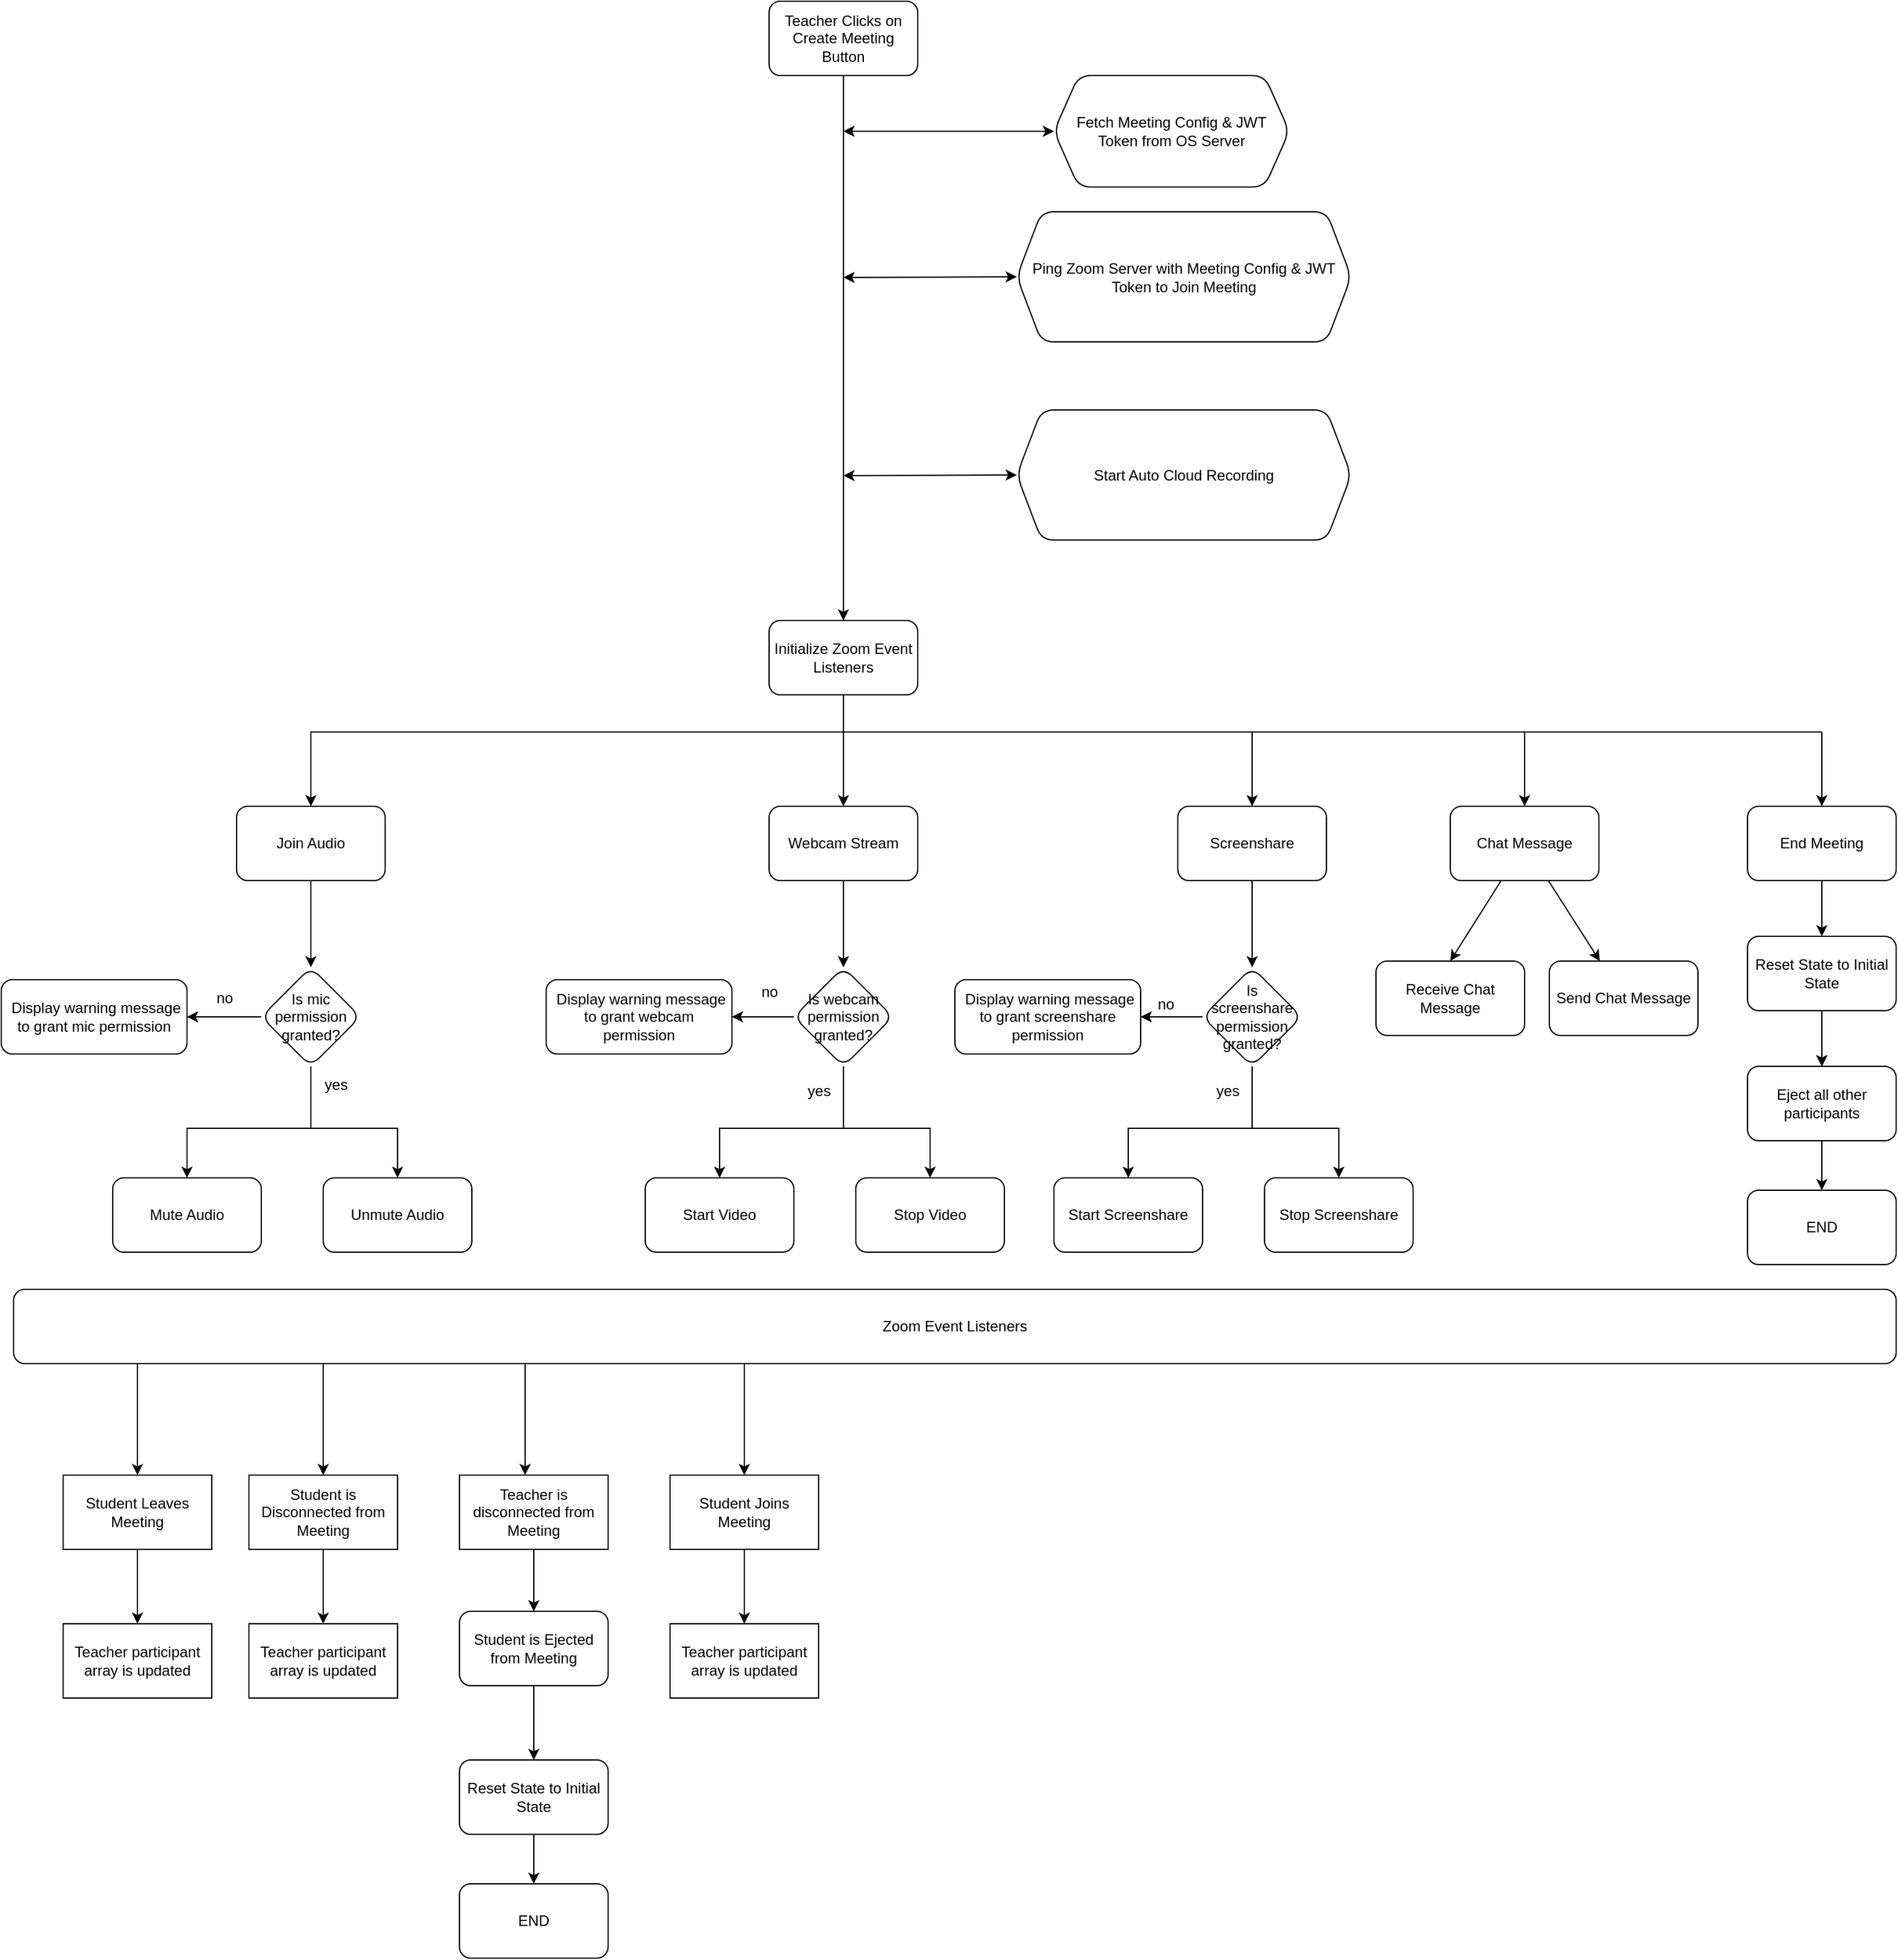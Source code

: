 <mxfile version="20.5.3" type="github">
  <diagram id="C5RBs43oDa-KdzZeNtuy" name="Page-1">
    <mxGraphModel dx="1912" dy="563" grid="1" gridSize="10" guides="1" tooltips="1" connect="1" arrows="1" fold="1" page="1" pageScale="1" pageWidth="827" pageHeight="1169" math="0" shadow="0">
      <root>
        <mxCell id="WIyWlLk6GJQsqaUBKTNV-0" />
        <mxCell id="WIyWlLk6GJQsqaUBKTNV-1" parent="WIyWlLk6GJQsqaUBKTNV-0" />
        <mxCell id="AsPRY3zJ-Fo1aaxWGssk-0" value="" style="edgeStyle=none;rounded=0;orthogonalLoop=1;jettySize=auto;html=1;entryX=0.5;entryY=0;entryDx=0;entryDy=0;" edge="1" parent="WIyWlLk6GJQsqaUBKTNV-1" source="AsPRY3zJ-Fo1aaxWGssk-1" target="AsPRY3zJ-Fo1aaxWGssk-44">
          <mxGeometry relative="1" as="geometry">
            <mxPoint x="250" y="360" as="targetPoint" />
          </mxGeometry>
        </mxCell>
        <mxCell id="AsPRY3zJ-Fo1aaxWGssk-1" value="Teacher Clicks on Create Meeting Button" style="rounded=1;whiteSpace=wrap;html=1;" vertex="1" parent="WIyWlLk6GJQsqaUBKTNV-1">
          <mxGeometry x="190" y="30" width="120" height="60" as="geometry" />
        </mxCell>
        <mxCell id="AsPRY3zJ-Fo1aaxWGssk-2" value="Fetch Meeting Config &amp;amp; JWT Token from OS Server" style="shape=hexagon;perimeter=hexagonPerimeter2;whiteSpace=wrap;html=1;fixedSize=1;rounded=1;" vertex="1" parent="WIyWlLk6GJQsqaUBKTNV-1">
          <mxGeometry x="420" y="90" width="190" height="90" as="geometry" />
        </mxCell>
        <mxCell id="AsPRY3zJ-Fo1aaxWGssk-3" value="Ping Zoom Server with Meeting Config &amp;amp; JWT Token to Join Meeting" style="shape=hexagon;perimeter=hexagonPerimeter2;whiteSpace=wrap;html=1;fixedSize=1;rounded=1;" vertex="1" parent="WIyWlLk6GJQsqaUBKTNV-1">
          <mxGeometry x="390" y="200" width="270" height="105" as="geometry" />
        </mxCell>
        <mxCell id="AsPRY3zJ-Fo1aaxWGssk-4" value="" style="edgeStyle=none;rounded=0;orthogonalLoop=1;jettySize=auto;html=1;" edge="1" parent="WIyWlLk6GJQsqaUBKTNV-1" target="AsPRY3zJ-Fo1aaxWGssk-9">
          <mxGeometry relative="1" as="geometry">
            <mxPoint x="290" y="400" as="sourcePoint" />
          </mxGeometry>
        </mxCell>
        <mxCell id="AsPRY3zJ-Fo1aaxWGssk-5" value="" style="edgeStyle=none;rounded=0;orthogonalLoop=1;jettySize=auto;html=1;" edge="1" parent="WIyWlLk6GJQsqaUBKTNV-1" target="AsPRY3zJ-Fo1aaxWGssk-15">
          <mxGeometry relative="1" as="geometry">
            <mxPoint x="250" y="440" as="sourcePoint" />
          </mxGeometry>
        </mxCell>
        <mxCell id="AsPRY3zJ-Fo1aaxWGssk-8" value="" style="edgeStyle=none;rounded=0;orthogonalLoop=1;jettySize=auto;html=1;" edge="1" parent="WIyWlLk6GJQsqaUBKTNV-1" target="AsPRY3zJ-Fo1aaxWGssk-41">
          <mxGeometry relative="1" as="geometry">
            <mxPoint x="530" y="400" as="sourcePoint" />
          </mxGeometry>
        </mxCell>
        <mxCell id="AsPRY3zJ-Fo1aaxWGssk-11" value="" style="edgeStyle=none;rounded=0;orthogonalLoop=1;jettySize=auto;html=1;" edge="1" parent="WIyWlLk6GJQsqaUBKTNV-1" target="AsPRY3zJ-Fo1aaxWGssk-13">
          <mxGeometry relative="1" as="geometry">
            <mxPoint x="1040" y="620" as="sourcePoint" />
            <Array as="points">
              <mxPoint x="-180" y="620" />
            </Array>
          </mxGeometry>
        </mxCell>
        <mxCell id="AsPRY3zJ-Fo1aaxWGssk-12" value="" style="edgeStyle=none;rounded=0;orthogonalLoop=1;jettySize=auto;html=1;" edge="1" parent="WIyWlLk6GJQsqaUBKTNV-1" source="AsPRY3zJ-Fo1aaxWGssk-13" target="AsPRY3zJ-Fo1aaxWGssk-30">
          <mxGeometry relative="1" as="geometry" />
        </mxCell>
        <mxCell id="AsPRY3zJ-Fo1aaxWGssk-13" value="Join Audio" style="whiteSpace=wrap;html=1;rounded=1;" vertex="1" parent="WIyWlLk6GJQsqaUBKTNV-1">
          <mxGeometry x="-240" y="680" width="120" height="60" as="geometry" />
        </mxCell>
        <mxCell id="AsPRY3zJ-Fo1aaxWGssk-14" value="" style="edgeStyle=none;rounded=0;orthogonalLoop=1;jettySize=auto;html=1;" edge="1" parent="WIyWlLk6GJQsqaUBKTNV-1" source="AsPRY3zJ-Fo1aaxWGssk-15">
          <mxGeometry relative="1" as="geometry">
            <mxPoint x="250" y="810" as="targetPoint" />
          </mxGeometry>
        </mxCell>
        <mxCell id="AsPRY3zJ-Fo1aaxWGssk-15" value="Webcam Stream" style="rounded=1;whiteSpace=wrap;html=1;" vertex="1" parent="WIyWlLk6GJQsqaUBKTNV-1">
          <mxGeometry x="190" y="680" width="120" height="60" as="geometry" />
        </mxCell>
        <mxCell id="AsPRY3zJ-Fo1aaxWGssk-16" value="" style="edgeStyle=none;rounded=0;orthogonalLoop=1;jettySize=auto;html=1;" edge="1" parent="WIyWlLk6GJQsqaUBKTNV-1" source="AsPRY3zJ-Fo1aaxWGssk-18" target="AsPRY3zJ-Fo1aaxWGssk-35">
          <mxGeometry relative="1" as="geometry" />
        </mxCell>
        <mxCell id="AsPRY3zJ-Fo1aaxWGssk-17" value="" style="edgeStyle=none;rounded=0;orthogonalLoop=1;jettySize=auto;html=1;" edge="1" parent="WIyWlLk6GJQsqaUBKTNV-1" target="AsPRY3zJ-Fo1aaxWGssk-18">
          <mxGeometry relative="1" as="geometry">
            <mxPoint x="800" y="620" as="sourcePoint" />
          </mxGeometry>
        </mxCell>
        <mxCell id="AsPRY3zJ-Fo1aaxWGssk-18" value="Chat Message" style="rounded=1;whiteSpace=wrap;html=1;" vertex="1" parent="WIyWlLk6GJQsqaUBKTNV-1">
          <mxGeometry x="740" y="680" width="120" height="60" as="geometry" />
        </mxCell>
        <mxCell id="AsPRY3zJ-Fo1aaxWGssk-20" value="" style="endArrow=classic;html=1;rounded=0;startArrow=none;" edge="1" parent="WIyWlLk6GJQsqaUBKTNV-1" source="AsPRY3zJ-Fo1aaxWGssk-23">
          <mxGeometry width="50" height="50" relative="1" as="geometry">
            <mxPoint x="480" y="750" as="sourcePoint" />
            <mxPoint x="530" y="700" as="targetPoint" />
          </mxGeometry>
        </mxCell>
        <mxCell id="AsPRY3zJ-Fo1aaxWGssk-21" value="" style="edgeStyle=none;rounded=0;orthogonalLoop=1;jettySize=auto;html=1;" edge="1" parent="WIyWlLk6GJQsqaUBKTNV-1" source="AsPRY3zJ-Fo1aaxWGssk-23">
          <mxGeometry relative="1" as="geometry">
            <mxPoint x="580" y="810" as="targetPoint" />
          </mxGeometry>
        </mxCell>
        <mxCell id="AsPRY3zJ-Fo1aaxWGssk-22" value="" style="edgeStyle=none;rounded=0;orthogonalLoop=1;jettySize=auto;html=1;" edge="1" parent="WIyWlLk6GJQsqaUBKTNV-1" target="AsPRY3zJ-Fo1aaxWGssk-23">
          <mxGeometry relative="1" as="geometry">
            <mxPoint x="580" y="620" as="sourcePoint" />
          </mxGeometry>
        </mxCell>
        <mxCell id="AsPRY3zJ-Fo1aaxWGssk-23" value="Screenshare" style="rounded=1;whiteSpace=wrap;html=1;" vertex="1" parent="WIyWlLk6GJQsqaUBKTNV-1">
          <mxGeometry x="520" y="680" width="120" height="60" as="geometry" />
        </mxCell>
        <mxCell id="AsPRY3zJ-Fo1aaxWGssk-24" value="" style="edgeStyle=none;rounded=0;orthogonalLoop=1;jettySize=auto;html=1;" edge="1" parent="WIyWlLk6GJQsqaUBKTNV-1" source="AsPRY3zJ-Fo1aaxWGssk-26" target="AsPRY3zJ-Fo1aaxWGssk-38">
          <mxGeometry relative="1" as="geometry" />
        </mxCell>
        <mxCell id="AsPRY3zJ-Fo1aaxWGssk-25" value="" style="edgeStyle=none;rounded=0;orthogonalLoop=1;jettySize=auto;html=1;" edge="1" parent="WIyWlLk6GJQsqaUBKTNV-1" target="AsPRY3zJ-Fo1aaxWGssk-26">
          <mxGeometry relative="1" as="geometry">
            <mxPoint x="1040" y="620" as="sourcePoint" />
          </mxGeometry>
        </mxCell>
        <mxCell id="AsPRY3zJ-Fo1aaxWGssk-26" value="End Meeting" style="rounded=1;whiteSpace=wrap;html=1;" vertex="1" parent="WIyWlLk6GJQsqaUBKTNV-1">
          <mxGeometry x="980" y="680" width="120" height="60" as="geometry" />
        </mxCell>
        <mxCell id="AsPRY3zJ-Fo1aaxWGssk-27" value="" style="endArrow=classic;startArrow=classic;html=1;rounded=0;entryX=0;entryY=0.5;entryDx=0;entryDy=0;" edge="1" parent="WIyWlLk6GJQsqaUBKTNV-1" target="AsPRY3zJ-Fo1aaxWGssk-2">
          <mxGeometry width="50" height="50" relative="1" as="geometry">
            <mxPoint x="250" y="135.0" as="sourcePoint" />
            <mxPoint x="360" y="110" as="targetPoint" />
          </mxGeometry>
        </mxCell>
        <mxCell id="AsPRY3zJ-Fo1aaxWGssk-28" value="" style="endArrow=classic;startArrow=classic;html=1;rounded=0;entryX=0;entryY=0.5;entryDx=0;entryDy=0;" edge="1" parent="WIyWlLk6GJQsqaUBKTNV-1" target="AsPRY3zJ-Fo1aaxWGssk-3">
          <mxGeometry width="50" height="50" relative="1" as="geometry">
            <mxPoint x="250" y="253" as="sourcePoint" />
            <mxPoint x="350" y="230" as="targetPoint" />
          </mxGeometry>
        </mxCell>
        <mxCell id="AsPRY3zJ-Fo1aaxWGssk-29" value="" style="edgeStyle=orthogonalEdgeStyle;rounded=0;orthogonalLoop=1;jettySize=auto;html=1;" edge="1" parent="WIyWlLk6GJQsqaUBKTNV-1" source="AsPRY3zJ-Fo1aaxWGssk-30" target="AsPRY3zJ-Fo1aaxWGssk-46">
          <mxGeometry relative="1" as="geometry" />
        </mxCell>
        <mxCell id="AsPRY3zJ-Fo1aaxWGssk-30" value="Is mic permission granted?" style="rhombus;whiteSpace=wrap;html=1;rounded=1;" vertex="1" parent="WIyWlLk6GJQsqaUBKTNV-1">
          <mxGeometry x="-220" y="810" width="80" height="80" as="geometry" />
        </mxCell>
        <mxCell id="AsPRY3zJ-Fo1aaxWGssk-31" value="" style="edgeStyle=orthogonalEdgeStyle;rounded=0;orthogonalLoop=1;jettySize=auto;html=1;" edge="1" parent="WIyWlLk6GJQsqaUBKTNV-1" target="AsPRY3zJ-Fo1aaxWGssk-32">
          <mxGeometry relative="1" as="geometry">
            <mxPoint x="-130" y="940" as="sourcePoint" />
            <Array as="points">
              <mxPoint x="-280" y="940" />
            </Array>
          </mxGeometry>
        </mxCell>
        <mxCell id="AsPRY3zJ-Fo1aaxWGssk-32" value="Mute Audio" style="whiteSpace=wrap;html=1;rounded=1;" vertex="1" parent="WIyWlLk6GJQsqaUBKTNV-1">
          <mxGeometry x="-340" y="980" width="120" height="60" as="geometry" />
        </mxCell>
        <mxCell id="AsPRY3zJ-Fo1aaxWGssk-33" value="" style="edgeStyle=orthogonalEdgeStyle;rounded=0;orthogonalLoop=1;jettySize=auto;html=1;" edge="1" parent="WIyWlLk6GJQsqaUBKTNV-1" source="AsPRY3zJ-Fo1aaxWGssk-30" target="AsPRY3zJ-Fo1aaxWGssk-34">
          <mxGeometry relative="1" as="geometry">
            <Array as="points">
              <mxPoint x="-180" y="940" />
              <mxPoint x="-110" y="940" />
            </Array>
          </mxGeometry>
        </mxCell>
        <mxCell id="AsPRY3zJ-Fo1aaxWGssk-34" value="Unmute Audio" style="rounded=1;whiteSpace=wrap;html=1;" vertex="1" parent="WIyWlLk6GJQsqaUBKTNV-1">
          <mxGeometry x="-170" y="980" width="120" height="60" as="geometry" />
        </mxCell>
        <mxCell id="AsPRY3zJ-Fo1aaxWGssk-35" value="Send Chat Message" style="rounded=1;whiteSpace=wrap;html=1;" vertex="1" parent="WIyWlLk6GJQsqaUBKTNV-1">
          <mxGeometry x="820" y="805" width="120" height="60" as="geometry" />
        </mxCell>
        <mxCell id="AsPRY3zJ-Fo1aaxWGssk-36" value="Receive Chat Message" style="whiteSpace=wrap;html=1;rounded=1;" vertex="1" parent="WIyWlLk6GJQsqaUBKTNV-1">
          <mxGeometry x="680" y="805" width="120" height="60" as="geometry" />
        </mxCell>
        <mxCell id="AsPRY3zJ-Fo1aaxWGssk-92" value="" style="edgeStyle=orthogonalEdgeStyle;rounded=0;orthogonalLoop=1;jettySize=auto;html=1;" edge="1" parent="WIyWlLk6GJQsqaUBKTNV-1" source="AsPRY3zJ-Fo1aaxWGssk-38" target="AsPRY3zJ-Fo1aaxWGssk-91">
          <mxGeometry relative="1" as="geometry" />
        </mxCell>
        <mxCell id="AsPRY3zJ-Fo1aaxWGssk-38" value="Reset State to Initial State" style="rounded=1;whiteSpace=wrap;html=1;" vertex="1" parent="WIyWlLk6GJQsqaUBKTNV-1">
          <mxGeometry x="980" y="785" width="120" height="60" as="geometry" />
        </mxCell>
        <mxCell id="AsPRY3zJ-Fo1aaxWGssk-39" value="" style="endArrow=classic;html=1;rounded=0;entryX=0.5;entryY=0;entryDx=0;entryDy=0;" edge="1" parent="WIyWlLk6GJQsqaUBKTNV-1" source="AsPRY3zJ-Fo1aaxWGssk-18" target="AsPRY3zJ-Fo1aaxWGssk-36">
          <mxGeometry width="50" height="50" relative="1" as="geometry">
            <mxPoint x="750" y="750" as="sourcePoint" />
            <mxPoint x="700" y="800" as="targetPoint" />
          </mxGeometry>
        </mxCell>
        <mxCell id="AsPRY3zJ-Fo1aaxWGssk-40" value="" style="edgeStyle=none;rounded=0;orthogonalLoop=1;jettySize=auto;html=1;" edge="1" parent="WIyWlLk6GJQsqaUBKTNV-1" target="AsPRY3zJ-Fo1aaxWGssk-42">
          <mxGeometry relative="1" as="geometry">
            <mxPoint x="710.0" y="400" as="sourcePoint" />
          </mxGeometry>
        </mxCell>
        <mxCell id="AsPRY3zJ-Fo1aaxWGssk-43" value="END" style="rounded=1;whiteSpace=wrap;html=1;" vertex="1" parent="WIyWlLk6GJQsqaUBKTNV-1">
          <mxGeometry x="980" y="990" width="120" height="60" as="geometry" />
        </mxCell>
        <mxCell id="AsPRY3zJ-Fo1aaxWGssk-44" value="Initialize Zoom Event Listeners" style="whiteSpace=wrap;html=1;rounded=1;" vertex="1" parent="WIyWlLk6GJQsqaUBKTNV-1">
          <mxGeometry x="190" y="530" width="120" height="60" as="geometry" />
        </mxCell>
        <mxCell id="AsPRY3zJ-Fo1aaxWGssk-45" value="yes" style="text;html=1;align=center;verticalAlign=middle;resizable=0;points=[];autosize=1;strokeColor=none;fillColor=none;" vertex="1" parent="WIyWlLk6GJQsqaUBKTNV-1">
          <mxGeometry x="-180" y="890" width="40" height="30" as="geometry" />
        </mxCell>
        <mxCell id="AsPRY3zJ-Fo1aaxWGssk-46" value="&lt;span style=&quot;white-space: pre;&quot;&gt; &lt;/span&gt;Display warning message to grant mic permission" style="whiteSpace=wrap;html=1;rounded=1;" vertex="1" parent="WIyWlLk6GJQsqaUBKTNV-1">
          <mxGeometry x="-430" y="820" width="150" height="60" as="geometry" />
        </mxCell>
        <mxCell id="AsPRY3zJ-Fo1aaxWGssk-47" value="no" style="text;html=1;align=center;verticalAlign=middle;resizable=0;points=[];autosize=1;strokeColor=none;fillColor=none;" vertex="1" parent="WIyWlLk6GJQsqaUBKTNV-1">
          <mxGeometry x="-270" y="820" width="40" height="30" as="geometry" />
        </mxCell>
        <mxCell id="AsPRY3zJ-Fo1aaxWGssk-48" value="" style="edgeStyle=orthogonalEdgeStyle;rounded=0;orthogonalLoop=1;jettySize=auto;html=1;" edge="1" parent="WIyWlLk6GJQsqaUBKTNV-1" source="AsPRY3zJ-Fo1aaxWGssk-49" target="AsPRY3zJ-Fo1aaxWGssk-56">
          <mxGeometry relative="1" as="geometry" />
        </mxCell>
        <mxCell id="AsPRY3zJ-Fo1aaxWGssk-49" value="Is webcam permission granted?" style="rhombus;whiteSpace=wrap;html=1;rounded=1;" vertex="1" parent="WIyWlLk6GJQsqaUBKTNV-1">
          <mxGeometry x="210" y="810" width="80" height="80" as="geometry" />
        </mxCell>
        <mxCell id="AsPRY3zJ-Fo1aaxWGssk-50" value="" style="edgeStyle=orthogonalEdgeStyle;rounded=0;orthogonalLoop=1;jettySize=auto;html=1;" edge="1" parent="WIyWlLk6GJQsqaUBKTNV-1" target="AsPRY3zJ-Fo1aaxWGssk-51">
          <mxGeometry relative="1" as="geometry">
            <mxPoint x="250" y="940" as="sourcePoint" />
            <Array as="points">
              <mxPoint x="150" y="950" />
              <mxPoint x="150" y="950" />
            </Array>
          </mxGeometry>
        </mxCell>
        <mxCell id="AsPRY3zJ-Fo1aaxWGssk-51" value="Start Video" style="whiteSpace=wrap;html=1;rounded=1;" vertex="1" parent="WIyWlLk6GJQsqaUBKTNV-1">
          <mxGeometry x="90" y="980" width="120" height="60" as="geometry" />
        </mxCell>
        <mxCell id="AsPRY3zJ-Fo1aaxWGssk-52" value="" style="edgeStyle=orthogonalEdgeStyle;rounded=0;orthogonalLoop=1;jettySize=auto;html=1;" edge="1" parent="WIyWlLk6GJQsqaUBKTNV-1" source="AsPRY3zJ-Fo1aaxWGssk-49" target="AsPRY3zJ-Fo1aaxWGssk-53">
          <mxGeometry relative="1" as="geometry">
            <Array as="points">
              <mxPoint x="250" y="940" />
              <mxPoint x="320" y="940" />
            </Array>
          </mxGeometry>
        </mxCell>
        <mxCell id="AsPRY3zJ-Fo1aaxWGssk-53" value="Stop Video" style="rounded=1;whiteSpace=wrap;html=1;" vertex="1" parent="WIyWlLk6GJQsqaUBKTNV-1">
          <mxGeometry x="260" y="980" width="120" height="60" as="geometry" />
        </mxCell>
        <mxCell id="AsPRY3zJ-Fo1aaxWGssk-54" value="" style="endArrow=none;html=1;rounded=0;entryX=0.5;entryY=1;entryDx=0;entryDy=0;" edge="1" parent="WIyWlLk6GJQsqaUBKTNV-1" target="AsPRY3zJ-Fo1aaxWGssk-49">
          <mxGeometry width="50" height="50" relative="1" as="geometry">
            <mxPoint x="250" y="940" as="sourcePoint" />
            <mxPoint x="280" y="920" as="targetPoint" />
          </mxGeometry>
        </mxCell>
        <mxCell id="AsPRY3zJ-Fo1aaxWGssk-55" value="yes" style="text;html=1;align=center;verticalAlign=middle;resizable=0;points=[];autosize=1;strokeColor=none;fillColor=none;" vertex="1" parent="WIyWlLk6GJQsqaUBKTNV-1">
          <mxGeometry x="210" y="895" width="40" height="30" as="geometry" />
        </mxCell>
        <mxCell id="AsPRY3zJ-Fo1aaxWGssk-56" value="&lt;span style=&quot;white-space: pre;&quot;&gt; &lt;/span&gt;Display warning message to grant webcam permission" style="whiteSpace=wrap;html=1;rounded=1;" vertex="1" parent="WIyWlLk6GJQsqaUBKTNV-1">
          <mxGeometry x="10" y="820" width="150" height="60" as="geometry" />
        </mxCell>
        <mxCell id="AsPRY3zJ-Fo1aaxWGssk-57" value="no" style="text;html=1;align=center;verticalAlign=middle;resizable=0;points=[];autosize=1;strokeColor=none;fillColor=none;" vertex="1" parent="WIyWlLk6GJQsqaUBKTNV-1">
          <mxGeometry x="170" y="815" width="40" height="30" as="geometry" />
        </mxCell>
        <mxCell id="AsPRY3zJ-Fo1aaxWGssk-58" value="" style="edgeStyle=orthogonalEdgeStyle;rounded=0;orthogonalLoop=1;jettySize=auto;html=1;" edge="1" parent="WIyWlLk6GJQsqaUBKTNV-1" source="AsPRY3zJ-Fo1aaxWGssk-59" target="AsPRY3zJ-Fo1aaxWGssk-66">
          <mxGeometry relative="1" as="geometry" />
        </mxCell>
        <mxCell id="AsPRY3zJ-Fo1aaxWGssk-59" value="Is screenshare permission granted?" style="rhombus;whiteSpace=wrap;html=1;rounded=1;" vertex="1" parent="WIyWlLk6GJQsqaUBKTNV-1">
          <mxGeometry x="540" y="810" width="80" height="80" as="geometry" />
        </mxCell>
        <mxCell id="AsPRY3zJ-Fo1aaxWGssk-60" value="" style="edgeStyle=orthogonalEdgeStyle;rounded=0;orthogonalLoop=1;jettySize=auto;html=1;" edge="1" parent="WIyWlLk6GJQsqaUBKTNV-1" target="AsPRY3zJ-Fo1aaxWGssk-61">
          <mxGeometry relative="1" as="geometry">
            <mxPoint x="580" y="940" as="sourcePoint" />
            <Array as="points">
              <mxPoint x="480" y="950" />
              <mxPoint x="480" y="950" />
            </Array>
          </mxGeometry>
        </mxCell>
        <mxCell id="AsPRY3zJ-Fo1aaxWGssk-61" value="Start Screenshare" style="whiteSpace=wrap;html=1;rounded=1;" vertex="1" parent="WIyWlLk6GJQsqaUBKTNV-1">
          <mxGeometry x="420" y="980" width="120" height="60" as="geometry" />
        </mxCell>
        <mxCell id="AsPRY3zJ-Fo1aaxWGssk-62" value="" style="edgeStyle=orthogonalEdgeStyle;rounded=0;orthogonalLoop=1;jettySize=auto;html=1;" edge="1" parent="WIyWlLk6GJQsqaUBKTNV-1" source="AsPRY3zJ-Fo1aaxWGssk-59" target="AsPRY3zJ-Fo1aaxWGssk-63">
          <mxGeometry relative="1" as="geometry">
            <Array as="points">
              <mxPoint x="580" y="940" />
              <mxPoint x="650" y="940" />
            </Array>
          </mxGeometry>
        </mxCell>
        <mxCell id="AsPRY3zJ-Fo1aaxWGssk-63" value="Stop Screenshare" style="rounded=1;whiteSpace=wrap;html=1;" vertex="1" parent="WIyWlLk6GJQsqaUBKTNV-1">
          <mxGeometry x="590" y="980" width="120" height="60" as="geometry" />
        </mxCell>
        <mxCell id="AsPRY3zJ-Fo1aaxWGssk-64" value="" style="endArrow=none;html=1;rounded=0;entryX=0.5;entryY=1;entryDx=0;entryDy=0;" edge="1" parent="WIyWlLk6GJQsqaUBKTNV-1" target="AsPRY3zJ-Fo1aaxWGssk-59">
          <mxGeometry width="50" height="50" relative="1" as="geometry">
            <mxPoint x="580" y="940" as="sourcePoint" />
            <mxPoint x="610" y="920" as="targetPoint" />
          </mxGeometry>
        </mxCell>
        <mxCell id="AsPRY3zJ-Fo1aaxWGssk-65" value="yes" style="text;html=1;align=center;verticalAlign=middle;resizable=0;points=[];autosize=1;strokeColor=none;fillColor=none;" vertex="1" parent="WIyWlLk6GJQsqaUBKTNV-1">
          <mxGeometry x="540" y="895" width="40" height="30" as="geometry" />
        </mxCell>
        <mxCell id="AsPRY3zJ-Fo1aaxWGssk-66" value="&lt;span style=&quot;white-space: pre;&quot;&gt; &lt;/span&gt;Display warning message to grant screenshare permission" style="whiteSpace=wrap;html=1;rounded=1;" vertex="1" parent="WIyWlLk6GJQsqaUBKTNV-1">
          <mxGeometry x="340" y="820" width="150" height="60" as="geometry" />
        </mxCell>
        <mxCell id="AsPRY3zJ-Fo1aaxWGssk-67" value="no" style="text;html=1;align=center;verticalAlign=middle;resizable=0;points=[];autosize=1;strokeColor=none;fillColor=none;" vertex="1" parent="WIyWlLk6GJQsqaUBKTNV-1">
          <mxGeometry x="490" y="825" width="40" height="30" as="geometry" />
        </mxCell>
        <mxCell id="AsPRY3zJ-Fo1aaxWGssk-95" value="" style="edgeStyle=orthogonalEdgeStyle;rounded=0;orthogonalLoop=1;jettySize=auto;html=1;" edge="1" parent="WIyWlLk6GJQsqaUBKTNV-1" source="AsPRY3zJ-Fo1aaxWGssk-70" target="AsPRY3zJ-Fo1aaxWGssk-94">
          <mxGeometry relative="1" as="geometry" />
        </mxCell>
        <mxCell id="AsPRY3zJ-Fo1aaxWGssk-70" value="Student is Disconnected from Meeting" style="rounded=0;whiteSpace=wrap;html=1;" vertex="1" parent="WIyWlLk6GJQsqaUBKTNV-1">
          <mxGeometry x="-230" y="1220" width="120" height="60" as="geometry" />
        </mxCell>
        <mxCell id="AsPRY3zJ-Fo1aaxWGssk-71" value="Zoom Event Listeners" style="rounded=1;whiteSpace=wrap;html=1;" vertex="1" parent="WIyWlLk6GJQsqaUBKTNV-1">
          <mxGeometry x="-420" y="1070" width="1520" height="60" as="geometry" />
        </mxCell>
        <mxCell id="AsPRY3zJ-Fo1aaxWGssk-72" value="" style="endArrow=classic;html=1;rounded=0;" edge="1" parent="WIyWlLk6GJQsqaUBKTNV-1">
          <mxGeometry width="50" height="50" relative="1" as="geometry">
            <mxPoint x="-170" y="1130" as="sourcePoint" />
            <mxPoint x="-170" y="1220" as="targetPoint" />
          </mxGeometry>
        </mxCell>
        <mxCell id="AsPRY3zJ-Fo1aaxWGssk-73" value="" style="endArrow=classic;html=1;rounded=0;" edge="1" parent="WIyWlLk6GJQsqaUBKTNV-1">
          <mxGeometry width="50" height="50" relative="1" as="geometry">
            <mxPoint x="-7" y="1130" as="sourcePoint" />
            <mxPoint x="-7" y="1220" as="targetPoint" />
          </mxGeometry>
        </mxCell>
        <mxCell id="AsPRY3zJ-Fo1aaxWGssk-74" value="" style="edgeStyle=orthogonalEdgeStyle;rounded=0;orthogonalLoop=1;jettySize=auto;html=1;" edge="1" parent="WIyWlLk6GJQsqaUBKTNV-1" source="AsPRY3zJ-Fo1aaxWGssk-75" target="AsPRY3zJ-Fo1aaxWGssk-77">
          <mxGeometry relative="1" as="geometry" />
        </mxCell>
        <mxCell id="AsPRY3zJ-Fo1aaxWGssk-75" value="Teacher is disconnected from Meeting" style="rounded=0;whiteSpace=wrap;html=1;" vertex="1" parent="WIyWlLk6GJQsqaUBKTNV-1">
          <mxGeometry x="-60" y="1220" width="120" height="60" as="geometry" />
        </mxCell>
        <mxCell id="AsPRY3zJ-Fo1aaxWGssk-76" value="" style="edgeStyle=orthogonalEdgeStyle;rounded=0;orthogonalLoop=1;jettySize=auto;html=1;" edge="1" parent="WIyWlLk6GJQsqaUBKTNV-1" source="AsPRY3zJ-Fo1aaxWGssk-77" target="AsPRY3zJ-Fo1aaxWGssk-79">
          <mxGeometry relative="1" as="geometry" />
        </mxCell>
        <mxCell id="AsPRY3zJ-Fo1aaxWGssk-77" value="Student is Ejected from Meeting" style="rounded=1;whiteSpace=wrap;html=1;" vertex="1" parent="WIyWlLk6GJQsqaUBKTNV-1">
          <mxGeometry x="-60" y="1330" width="120" height="60" as="geometry" />
        </mxCell>
        <mxCell id="AsPRY3zJ-Fo1aaxWGssk-78" value="" style="edgeStyle=orthogonalEdgeStyle;rounded=0;orthogonalLoop=1;jettySize=auto;html=1;" edge="1" parent="WIyWlLk6GJQsqaUBKTNV-1" source="AsPRY3zJ-Fo1aaxWGssk-79" target="AsPRY3zJ-Fo1aaxWGssk-80">
          <mxGeometry relative="1" as="geometry" />
        </mxCell>
        <mxCell id="AsPRY3zJ-Fo1aaxWGssk-79" value="Reset State to Initial State" style="rounded=1;whiteSpace=wrap;html=1;" vertex="1" parent="WIyWlLk6GJQsqaUBKTNV-1">
          <mxGeometry x="-60" y="1450" width="120" height="60" as="geometry" />
        </mxCell>
        <mxCell id="AsPRY3zJ-Fo1aaxWGssk-80" value="END" style="rounded=1;whiteSpace=wrap;html=1;" vertex="1" parent="WIyWlLk6GJQsqaUBKTNV-1">
          <mxGeometry x="-60" y="1550" width="120" height="60" as="geometry" />
        </mxCell>
        <mxCell id="AsPRY3zJ-Fo1aaxWGssk-88" value="Start Auto Cloud Recording" style="shape=hexagon;perimeter=hexagonPerimeter2;whiteSpace=wrap;html=1;fixedSize=1;rounded=1;" vertex="1" parent="WIyWlLk6GJQsqaUBKTNV-1">
          <mxGeometry x="390" y="360" width="270" height="105" as="geometry" />
        </mxCell>
        <mxCell id="AsPRY3zJ-Fo1aaxWGssk-89" value="" style="endArrow=classic;startArrow=classic;html=1;rounded=0;entryX=0;entryY=0.5;entryDx=0;entryDy=0;" edge="1" parent="WIyWlLk6GJQsqaUBKTNV-1" target="AsPRY3zJ-Fo1aaxWGssk-88">
          <mxGeometry width="50" height="50" relative="1" as="geometry">
            <mxPoint x="250" y="413.0" as="sourcePoint" />
            <mxPoint x="350" y="390" as="targetPoint" />
          </mxGeometry>
        </mxCell>
        <mxCell id="AsPRY3zJ-Fo1aaxWGssk-90" value="" style="edgeStyle=none;rounded=0;orthogonalLoop=1;jettySize=auto;html=1;" edge="1" parent="WIyWlLk6GJQsqaUBKTNV-1" target="AsPRY3zJ-Fo1aaxWGssk-91">
          <mxGeometry relative="1" as="geometry">
            <mxPoint x="1040" y="880" as="sourcePoint" />
          </mxGeometry>
        </mxCell>
        <mxCell id="AsPRY3zJ-Fo1aaxWGssk-93" value="" style="edgeStyle=orthogonalEdgeStyle;rounded=0;orthogonalLoop=1;jettySize=auto;html=1;" edge="1" parent="WIyWlLk6GJQsqaUBKTNV-1" source="AsPRY3zJ-Fo1aaxWGssk-91" target="AsPRY3zJ-Fo1aaxWGssk-43">
          <mxGeometry relative="1" as="geometry" />
        </mxCell>
        <mxCell id="AsPRY3zJ-Fo1aaxWGssk-91" value="Eject all other participants" style="rounded=1;whiteSpace=wrap;html=1;" vertex="1" parent="WIyWlLk6GJQsqaUBKTNV-1">
          <mxGeometry x="980" y="890" width="120" height="60" as="geometry" />
        </mxCell>
        <mxCell id="AsPRY3zJ-Fo1aaxWGssk-94" value="Teacher participant array is updated" style="rounded=0;whiteSpace=wrap;html=1;" vertex="1" parent="WIyWlLk6GJQsqaUBKTNV-1">
          <mxGeometry x="-230" y="1340" width="120" height="60" as="geometry" />
        </mxCell>
        <mxCell id="AsPRY3zJ-Fo1aaxWGssk-97" value="" style="edgeStyle=orthogonalEdgeStyle;rounded=0;orthogonalLoop=1;jettySize=auto;html=1;" edge="1" parent="WIyWlLk6GJQsqaUBKTNV-1" source="AsPRY3zJ-Fo1aaxWGssk-98" target="AsPRY3zJ-Fo1aaxWGssk-100">
          <mxGeometry relative="1" as="geometry" />
        </mxCell>
        <mxCell id="AsPRY3zJ-Fo1aaxWGssk-98" value="Student Leaves Meeting" style="rounded=0;whiteSpace=wrap;html=1;" vertex="1" parent="WIyWlLk6GJQsqaUBKTNV-1">
          <mxGeometry x="-380" y="1220" width="120" height="60" as="geometry" />
        </mxCell>
        <mxCell id="AsPRY3zJ-Fo1aaxWGssk-99" value="" style="endArrow=classic;html=1;rounded=0;" edge="1" parent="WIyWlLk6GJQsqaUBKTNV-1">
          <mxGeometry width="50" height="50" relative="1" as="geometry">
            <mxPoint x="-320" y="1130" as="sourcePoint" />
            <mxPoint x="-320" y="1220" as="targetPoint" />
          </mxGeometry>
        </mxCell>
        <mxCell id="AsPRY3zJ-Fo1aaxWGssk-100" value="Teacher participant array is updated" style="rounded=0;whiteSpace=wrap;html=1;" vertex="1" parent="WIyWlLk6GJQsqaUBKTNV-1">
          <mxGeometry x="-380" y="1340" width="120" height="60" as="geometry" />
        </mxCell>
        <mxCell id="AsPRY3zJ-Fo1aaxWGssk-101" value="" style="edgeStyle=orthogonalEdgeStyle;rounded=0;orthogonalLoop=1;jettySize=auto;html=1;" edge="1" parent="WIyWlLk6GJQsqaUBKTNV-1" source="AsPRY3zJ-Fo1aaxWGssk-102" target="AsPRY3zJ-Fo1aaxWGssk-104">
          <mxGeometry relative="1" as="geometry" />
        </mxCell>
        <mxCell id="AsPRY3zJ-Fo1aaxWGssk-102" value="Student Joins Meeting" style="rounded=0;whiteSpace=wrap;html=1;" vertex="1" parent="WIyWlLk6GJQsqaUBKTNV-1">
          <mxGeometry x="110" y="1220" width="120" height="60" as="geometry" />
        </mxCell>
        <mxCell id="AsPRY3zJ-Fo1aaxWGssk-103" value="" style="endArrow=classic;html=1;rounded=0;" edge="1" parent="WIyWlLk6GJQsqaUBKTNV-1">
          <mxGeometry width="50" height="50" relative="1" as="geometry">
            <mxPoint x="170" y="1130" as="sourcePoint" />
            <mxPoint x="170" y="1220" as="targetPoint" />
          </mxGeometry>
        </mxCell>
        <mxCell id="AsPRY3zJ-Fo1aaxWGssk-104" value="Teacher participant array is updated" style="rounded=0;whiteSpace=wrap;html=1;" vertex="1" parent="WIyWlLk6GJQsqaUBKTNV-1">
          <mxGeometry x="110" y="1340" width="120" height="60" as="geometry" />
        </mxCell>
      </root>
    </mxGraphModel>
  </diagram>
</mxfile>

